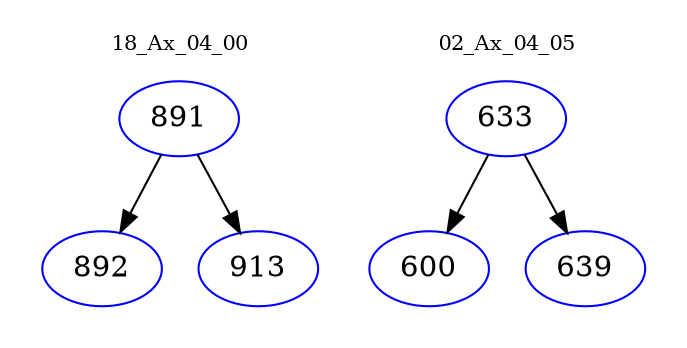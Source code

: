 digraph{
subgraph cluster_0 {
color = white
label = "18_Ax_04_00";
fontsize=10;
T0_891 [label="891", color="blue"]
T0_891 -> T0_892 [color="black"]
T0_892 [label="892", color="blue"]
T0_891 -> T0_913 [color="black"]
T0_913 [label="913", color="blue"]
}
subgraph cluster_1 {
color = white
label = "02_Ax_04_05";
fontsize=10;
T1_633 [label="633", color="blue"]
T1_633 -> T1_600 [color="black"]
T1_600 [label="600", color="blue"]
T1_633 -> T1_639 [color="black"]
T1_639 [label="639", color="blue"]
}
}
